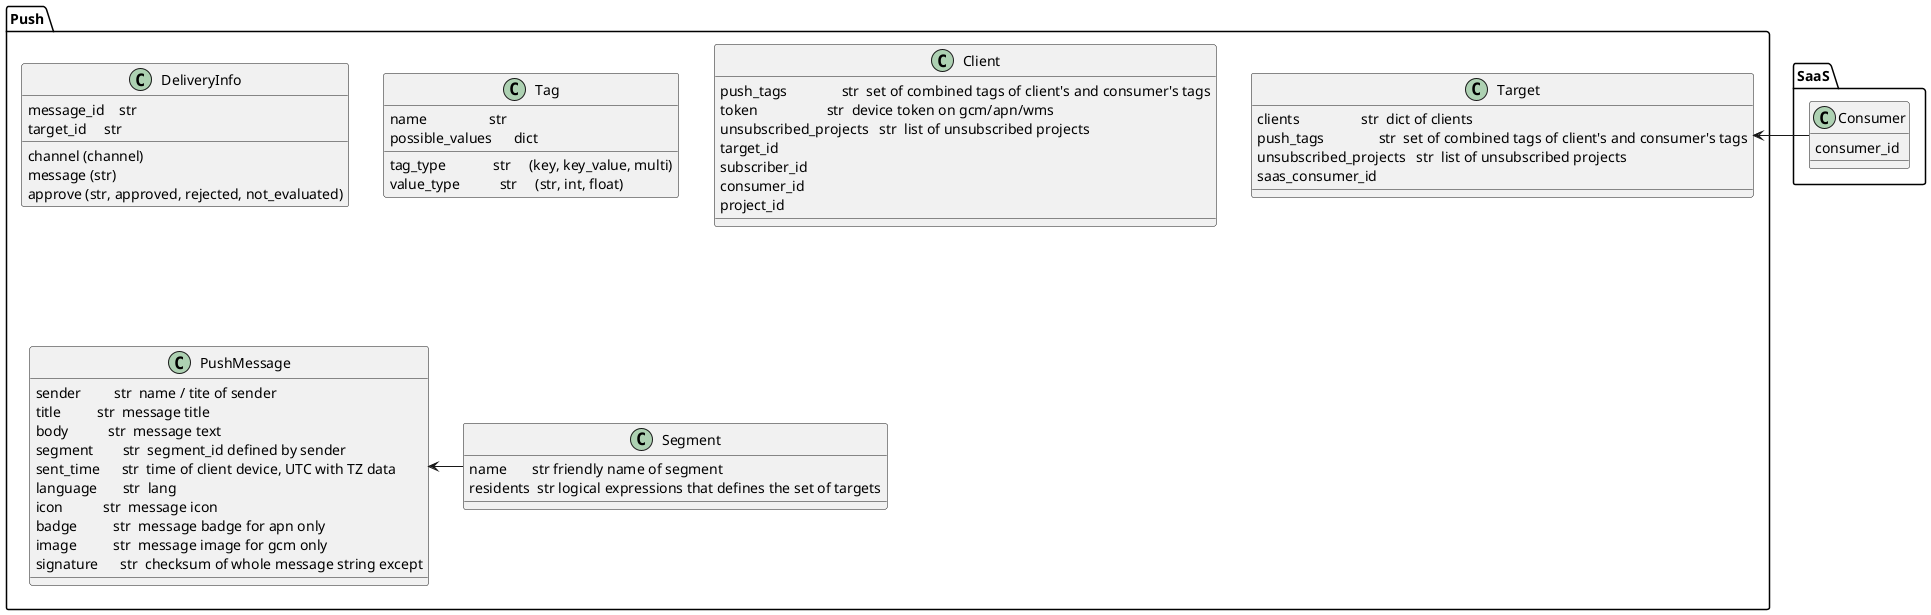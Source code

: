 @startuml
skinparam defaultFontName Monaco

package Push {
    together {
        class PushMessage {
            sender         str  name / tite of sender
            title          str  message title
            body           str  message text
            segment        str  segment_id defined by sender
            sent_time      str  time of client device, UTC with TZ data
            language       str  lang
            icon           str  message icon
            badge          str  message badge for apn only
            image          str  message image for gcm only
            signature      str  checksum of whole message string except
        }

        class Segment {
            name       str friendly name of segment
            residents  str logical expressions that defines the set of targets
        }
    }

    class Target {
        clients                 str  dict of clients
        push_tags               str  set of combined tags of client's and consumer's tags
        unsubscribed_projects   str  list of unsubscribed projects
        saas_consumer_id
    }

    class Client {
        push_tags               str  set of combined tags of client's and consumer's tags
        token                   str  device token on gcm/apn/wms
        unsubscribed_projects   str  list of unsubscribed projects
        target_id
        subscriber_id
        consumer_id
        project_id
    }

    class Tag {
        name                 str
        tag_type             str     (key, key_value, multi)
        value_type           str     (str, int, float)
        possible_values      dict
    }

    class DeliveryInfo {
        message_id    str
        target_id     str
        channel (channel)
        message (str)
        approve (str, approved, rejected, not_evaluated)
    }

}

PushMessage <- Segment
Target <- SaaS.Consumer
DeliveryInfo -[hidden]--> PushMessage

package SaaS {
    class Consumer {
        consumer_id
    }
}





@enduml
